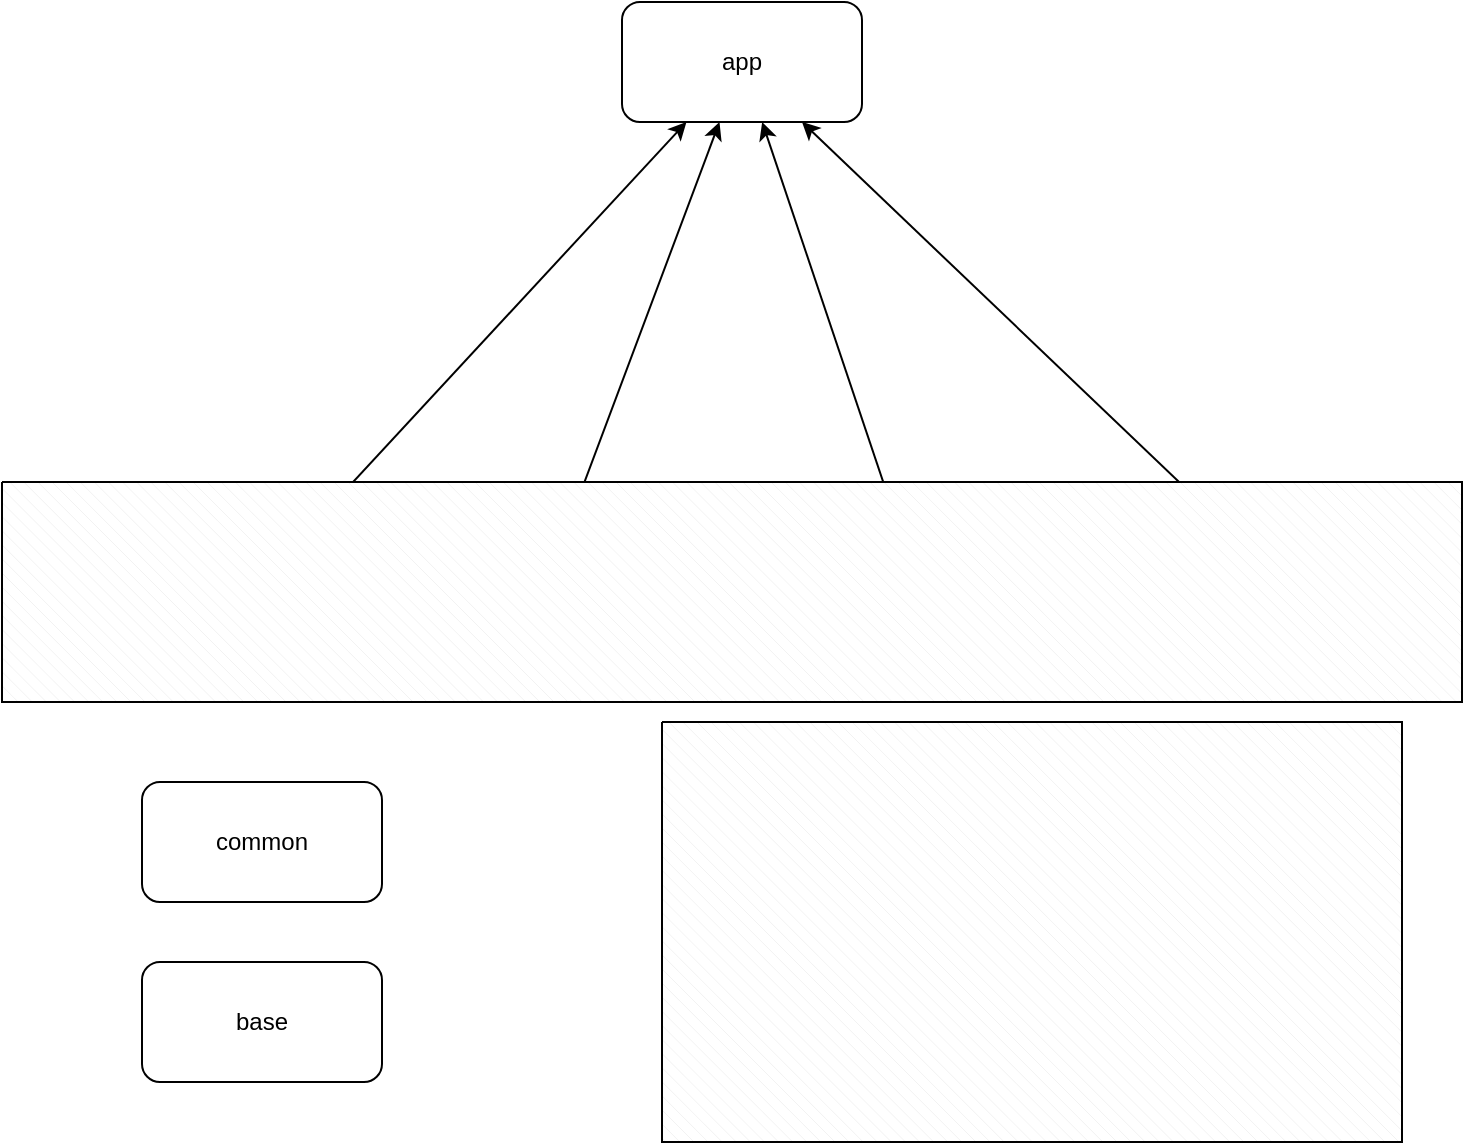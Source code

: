 <mxfile version="20.3.0" type="github">
  <diagram id="VfpOml4mOXi61mDwpz3c" name="第 1 页">
    <mxGraphModel dx="1422" dy="754" grid="1" gridSize="10" guides="1" tooltips="1" connect="1" arrows="1" fold="1" page="1" pageScale="1" pageWidth="827" pageHeight="1169" math="0" shadow="0">
      <root>
        <mxCell id="0" />
        <mxCell id="1" parent="0" />
        <mxCell id="n_736xCjy5BX4SQgWAhM-1" value="app" style="rounded=1;whiteSpace=wrap;html=1;" vertex="1" parent="1">
          <mxGeometry x="330" y="180" width="120" height="60" as="geometry" />
        </mxCell>
        <mxCell id="n_736xCjy5BX4SQgWAhM-2" value="entry&lt;br&gt;" style="rounded=1;whiteSpace=wrap;html=1;" vertex="1" parent="1">
          <mxGeometry x="80" y="450" width="120" height="60" as="geometry" />
        </mxCell>
        <mxCell id="n_736xCjy5BX4SQgWAhM-3" value="compoentA" style="rounded=1;whiteSpace=wrap;html=1;" vertex="1" parent="1">
          <mxGeometry x="240" y="450" width="120" height="60" as="geometry" />
        </mxCell>
        <mxCell id="n_736xCjy5BX4SQgWAhM-4" value="" style="endArrow=classic;html=1;rounded=0;" edge="1" parent="1" source="n_736xCjy5BX4SQgWAhM-2" target="n_736xCjy5BX4SQgWAhM-1">
          <mxGeometry width="50" height="50" relative="1" as="geometry">
            <mxPoint x="390" y="600" as="sourcePoint" />
            <mxPoint x="440" y="550" as="targetPoint" />
          </mxGeometry>
        </mxCell>
        <mxCell id="n_736xCjy5BX4SQgWAhM-7" value="compoentB" style="rounded=1;whiteSpace=wrap;html=1;" vertex="1" parent="1">
          <mxGeometry x="400" y="450" width="120" height="60" as="geometry" />
        </mxCell>
        <mxCell id="n_736xCjy5BX4SQgWAhM-9" value="" style="endArrow=classic;html=1;rounded=0;exitX=0.592;exitY=0.017;exitDx=0;exitDy=0;exitPerimeter=0;" edge="1" parent="1" source="n_736xCjy5BX4SQgWAhM-7" target="n_736xCjy5BX4SQgWAhM-1">
          <mxGeometry width="50" height="50" relative="1" as="geometry">
            <mxPoint x="390" y="600" as="sourcePoint" />
            <mxPoint x="440" y="550" as="targetPoint" />
          </mxGeometry>
        </mxCell>
        <mxCell id="n_736xCjy5BX4SQgWAhM-10" value="" style="endArrow=classic;html=1;rounded=0;exitX=0.5;exitY=0;exitDx=0;exitDy=0;" edge="1" parent="1" source="n_736xCjy5BX4SQgWAhM-3" target="n_736xCjy5BX4SQgWAhM-1">
          <mxGeometry width="50" height="50" relative="1" as="geometry">
            <mxPoint x="390" y="600" as="sourcePoint" />
            <mxPoint x="440" y="550" as="targetPoint" />
          </mxGeometry>
        </mxCell>
        <mxCell id="n_736xCjy5BX4SQgWAhM-11" value="Login" style="rounded=1;whiteSpace=wrap;html=1;" vertex="1" parent="1">
          <mxGeometry x="400" y="555" width="120" height="60" as="geometry" />
        </mxCell>
        <mxCell id="n_736xCjy5BX4SQgWAhM-12" value="Scan" style="rounded=1;whiteSpace=wrap;html=1;" vertex="1" parent="1">
          <mxGeometry x="560" y="555" width="120" height="60" as="geometry" />
        </mxCell>
        <mxCell id="n_736xCjy5BX4SQgWAhM-13" value="Video" style="rounded=1;whiteSpace=wrap;html=1;" vertex="1" parent="1">
          <mxGeometry x="400" y="645" width="120" height="60" as="geometry" />
        </mxCell>
        <mxCell id="n_736xCjy5BX4SQgWAhM-15" value="common" style="rounded=1;whiteSpace=wrap;html=1;" vertex="1" parent="1">
          <mxGeometry x="90" y="570" width="120" height="60" as="geometry" />
        </mxCell>
        <mxCell id="n_736xCjy5BX4SQgWAhM-16" value="base&lt;br&gt;" style="rounded=1;whiteSpace=wrap;html=1;" vertex="1" parent="1">
          <mxGeometry x="90" y="660" width="120" height="60" as="geometry" />
        </mxCell>
        <mxCell id="n_736xCjy5BX4SQgWAhM-17" value="compoentC" style="rounded=1;whiteSpace=wrap;html=1;" vertex="1" parent="1">
          <mxGeometry x="570" y="450" width="120" height="60" as="geometry" />
        </mxCell>
        <mxCell id="n_736xCjy5BX4SQgWAhM-18" value="" style="endArrow=classic;html=1;rounded=0;entryX=0.75;entryY=1;entryDx=0;entryDy=0;exitX=0.583;exitY=0;exitDx=0;exitDy=0;exitPerimeter=0;" edge="1" parent="1" source="n_736xCjy5BX4SQgWAhM-17" target="n_736xCjy5BX4SQgWAhM-1">
          <mxGeometry width="50" height="50" relative="1" as="geometry">
            <mxPoint x="390" y="400" as="sourcePoint" />
            <mxPoint x="440" y="350" as="targetPoint" />
          </mxGeometry>
        </mxCell>
        <mxCell id="n_736xCjy5BX4SQgWAhM-19" value="..." style="rounded=1;whiteSpace=wrap;html=1;" vertex="1" parent="1">
          <mxGeometry x="560" y="645" width="120" height="60" as="geometry" />
        </mxCell>
        <mxCell id="n_736xCjy5BX4SQgWAhM-20" value="" style="verticalLabelPosition=bottom;verticalAlign=top;html=1;shape=mxgraph.basic.patternFillRect;fillStyle=diagRev;step=5;fillStrokeWidth=0.2;fillStrokeColor=#dddddd;" vertex="1" parent="1">
          <mxGeometry x="350" y="540" width="370" height="210" as="geometry" />
        </mxCell>
        <mxCell id="n_736xCjy5BX4SQgWAhM-22" value="" style="verticalLabelPosition=bottom;verticalAlign=top;html=1;shape=mxgraph.basic.patternFillRect;fillStyle=diagRev;step=5;fillStrokeWidth=0.2;fillStrokeColor=#dddddd;" vertex="1" parent="1">
          <mxGeometry x="20" y="420" width="730" height="110" as="geometry" />
        </mxCell>
      </root>
    </mxGraphModel>
  </diagram>
</mxfile>
